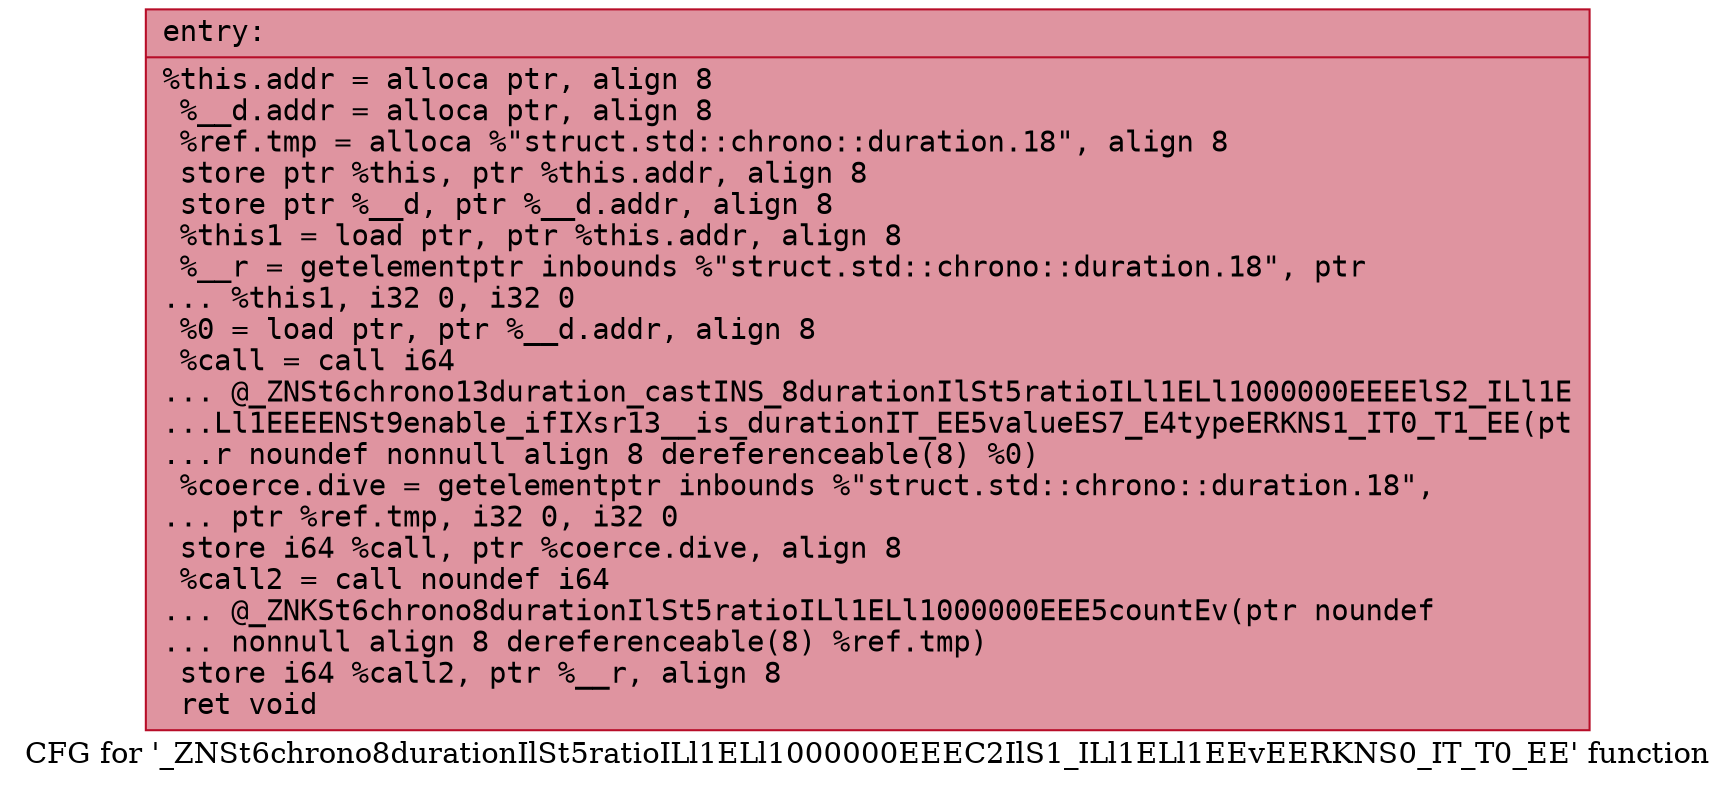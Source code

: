 digraph "CFG for '_ZNSt6chrono8durationIlSt5ratioILl1ELl1000000EEEC2IlS1_ILl1ELl1EEvEERKNS0_IT_T0_EE' function" {
	label="CFG for '_ZNSt6chrono8durationIlSt5ratioILl1ELl1000000EEEC2IlS1_ILl1ELl1EEvEERKNS0_IT_T0_EE' function";

	Node0x5651cd87ba10 [shape=record,color="#b70d28ff", style=filled, fillcolor="#b70d2870" fontname="Courier",label="{entry:\l|  %this.addr = alloca ptr, align 8\l  %__d.addr = alloca ptr, align 8\l  %ref.tmp = alloca %\"struct.std::chrono::duration.18\", align 8\l  store ptr %this, ptr %this.addr, align 8\l  store ptr %__d, ptr %__d.addr, align 8\l  %this1 = load ptr, ptr %this.addr, align 8\l  %__r = getelementptr inbounds %\"struct.std::chrono::duration.18\", ptr\l... %this1, i32 0, i32 0\l  %0 = load ptr, ptr %__d.addr, align 8\l  %call = call i64\l... @_ZNSt6chrono13duration_castINS_8durationIlSt5ratioILl1ELl1000000EEEElS2_ILl1E\l...Ll1EEEENSt9enable_ifIXsr13__is_durationIT_EE5valueES7_E4typeERKNS1_IT0_T1_EE(pt\l...r noundef nonnull align 8 dereferenceable(8) %0)\l  %coerce.dive = getelementptr inbounds %\"struct.std::chrono::duration.18\",\l... ptr %ref.tmp, i32 0, i32 0\l  store i64 %call, ptr %coerce.dive, align 8\l  %call2 = call noundef i64\l... @_ZNKSt6chrono8durationIlSt5ratioILl1ELl1000000EEE5countEv(ptr noundef\l... nonnull align 8 dereferenceable(8) %ref.tmp)\l  store i64 %call2, ptr %__r, align 8\l  ret void\l}"];
}
